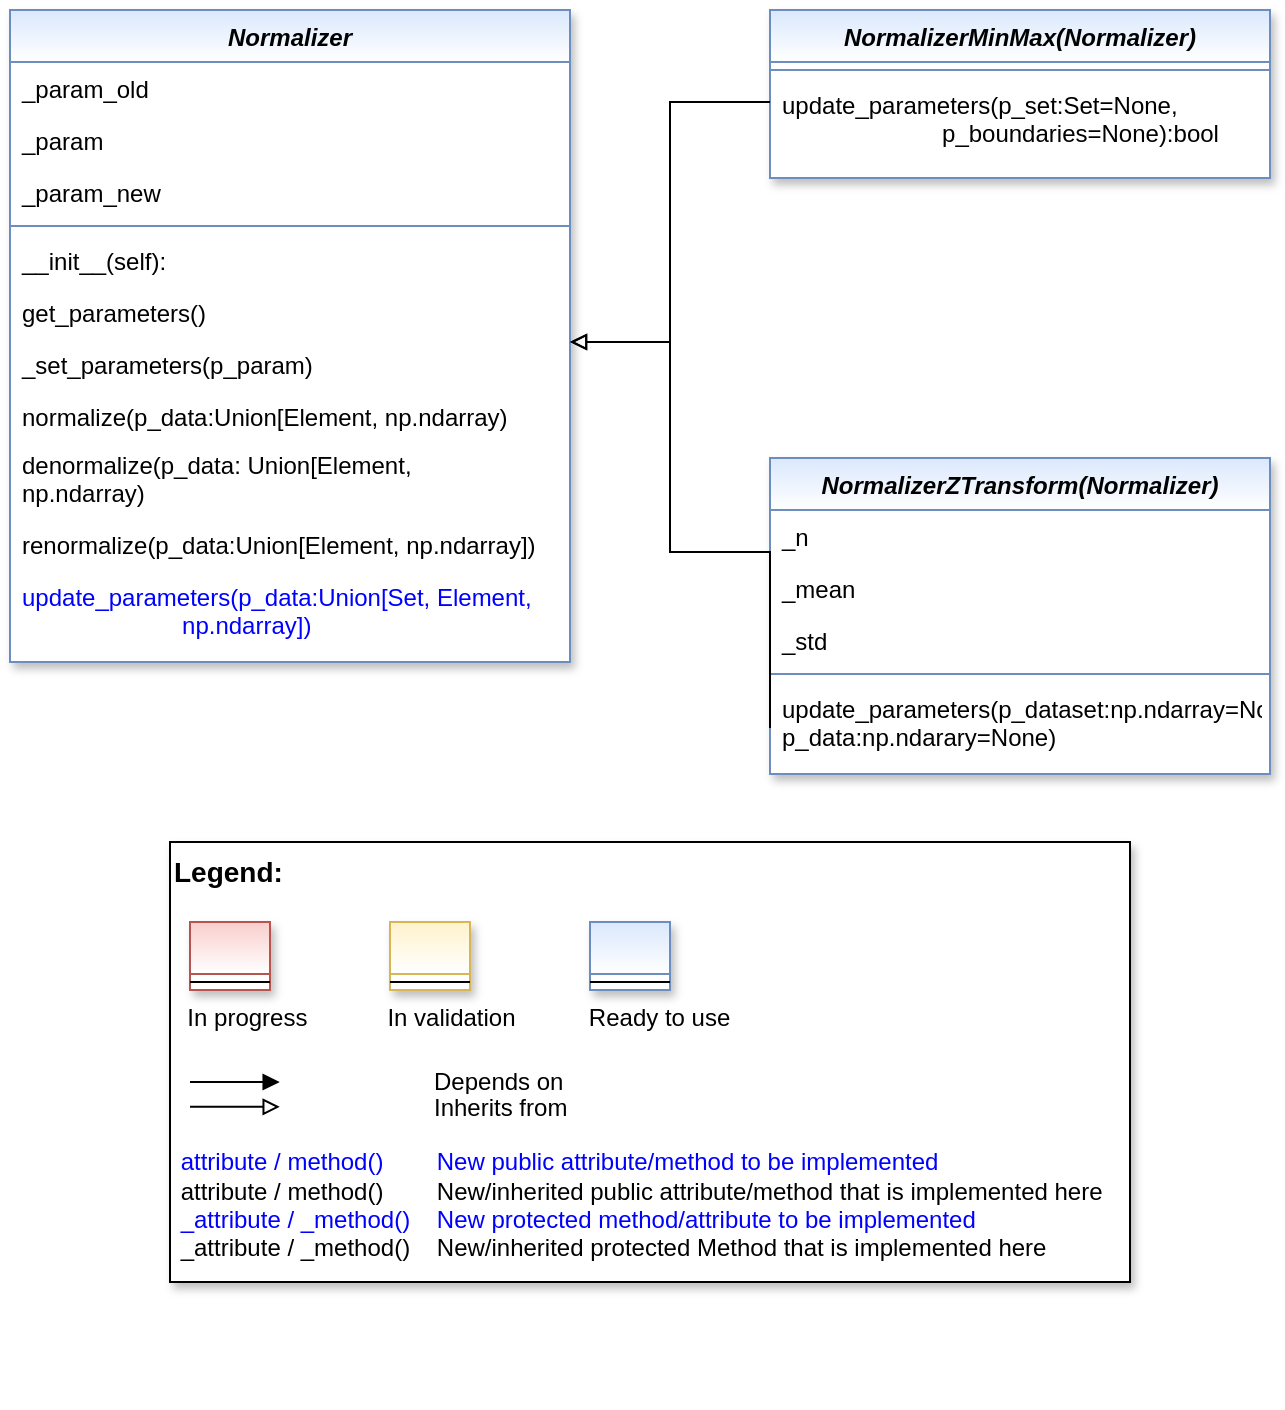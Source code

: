 <mxfile version="20.3.0" type="device"><diagram id="C5RBs43oDa-KdzZeNtuy" name="Page-1"><mxGraphModel dx="1378" dy="905" grid="1" gridSize="10" guides="1" tooltips="1" connect="1" arrows="1" fold="1" page="1" pageScale="1" pageWidth="827" pageHeight="1169" math="0" shadow="0"><root><mxCell id="WIyWlLk6GJQsqaUBKTNV-0"/><mxCell id="WIyWlLk6GJQsqaUBKTNV-1" parent="WIyWlLk6GJQsqaUBKTNV-0"/><mxCell id="zkfFHV4jXpPFQw0GAbJ--0" value="Normalizer" style="swimlane;fontStyle=3;align=center;verticalAlign=top;childLayout=stackLayout;horizontal=1;startSize=26;horizontalStack=0;resizeParent=1;resizeLast=0;collapsible=1;marginBottom=0;rounded=0;shadow=1;strokeWidth=1;fillColor=#dae8fc;strokeColor=#6c8ebf;gradientColor=#FFFFFF;swimlaneFillColor=#FFFFFF;" parent="WIyWlLk6GJQsqaUBKTNV-1" vertex="1"><mxGeometry x="80" y="84" width="280" height="326" as="geometry"><mxRectangle x="230" y="140" width="160" height="26" as="alternateBounds"/></mxGeometry></mxCell><mxCell id="zkfFHV4jXpPFQw0GAbJ--3" value="_param_old" style="text;align=left;verticalAlign=top;spacingLeft=4;spacingRight=4;overflow=hidden;rotatable=0;points=[[0,0.5],[1,0.5]];portConstraint=eastwest;rounded=0;shadow=0;html=0;" parent="zkfFHV4jXpPFQw0GAbJ--0" vertex="1"><mxGeometry y="26" width="280" height="26" as="geometry"/></mxCell><mxCell id="eLnOqRD9iw0-AsLMPfdM-3" value="_param" style="text;align=left;verticalAlign=top;spacingLeft=4;spacingRight=4;overflow=hidden;rotatable=0;points=[[0,0.5],[1,0.5]];portConstraint=eastwest;rounded=0;shadow=0;html=0;" parent="zkfFHV4jXpPFQw0GAbJ--0" vertex="1"><mxGeometry y="52" width="280" height="26" as="geometry"/></mxCell><mxCell id="NOGOSVl_g-RIHEhjTQcU-0" value="_param_new" style="text;align=left;verticalAlign=top;spacingLeft=4;spacingRight=4;overflow=hidden;rotatable=0;points=[[0,0.5],[1,0.5]];portConstraint=eastwest;rounded=0;shadow=0;html=0;" parent="zkfFHV4jXpPFQw0GAbJ--0" vertex="1"><mxGeometry y="78" width="280" height="26" as="geometry"/></mxCell><mxCell id="zkfFHV4jXpPFQw0GAbJ--4" value="" style="line;html=1;strokeWidth=1;align=left;verticalAlign=middle;spacingTop=-1;spacingLeft=3;spacingRight=3;rotatable=0;labelPosition=right;points=[];portConstraint=eastwest;fillColor=#dae8fc;strokeColor=#6c8ebf;gradientColor=#FFFFFF;" parent="zkfFHV4jXpPFQw0GAbJ--0" vertex="1"><mxGeometry y="104" width="280" height="8" as="geometry"/></mxCell><mxCell id="8zqGU7UVI0wgR4KLh-GC-10" value="__init__(self):" style="text;align=left;verticalAlign=top;spacingLeft=4;spacingRight=4;overflow=hidden;rotatable=0;points=[[0,0.5],[1,0.5]];portConstraint=eastwest;" parent="zkfFHV4jXpPFQw0GAbJ--0" vertex="1"><mxGeometry y="112" width="280" height="26" as="geometry"/></mxCell><mxCell id="8zqGU7UVI0wgR4KLh-GC-9" value="get_parameters()" style="text;align=left;verticalAlign=top;spacingLeft=4;spacingRight=4;overflow=hidden;rotatable=0;points=[[0,0.5],[1,0.5]];portConstraint=eastwest;" parent="zkfFHV4jXpPFQw0GAbJ--0" vertex="1"><mxGeometry y="138" width="280" height="26" as="geometry"/></mxCell><mxCell id="eLnOqRD9iw0-AsLMPfdM-6" value="_set_parameters(p_param)" style="text;align=left;verticalAlign=top;spacingLeft=4;spacingRight=4;overflow=hidden;rotatable=0;points=[[0,0.5],[1,0.5]];portConstraint=eastwest;fontColor=#000000;" parent="zkfFHV4jXpPFQw0GAbJ--0" vertex="1"><mxGeometry y="164" width="280" height="26" as="geometry"/></mxCell><mxCell id="zkfFHV4jXpPFQw0GAbJ--5" value="normalize(p_data:Union[Element, np.ndarray)" style="text;align=left;verticalAlign=top;spacingLeft=4;spacingRight=4;overflow=hidden;rotatable=0;points=[[0,0.5],[1,0.5]];portConstraint=eastwest;whiteSpace=wrap;" parent="zkfFHV4jXpPFQw0GAbJ--0" vertex="1"><mxGeometry y="190" width="280" height="24" as="geometry"/></mxCell><mxCell id="8zqGU7UVI0wgR4KLh-GC-7" value="denormalize(p_data: Union[Element,                      np.ndarray)" style="text;align=left;verticalAlign=top;spacingLeft=4;spacingRight=4;overflow=hidden;rotatable=0;points=[[0,0.5],[1,0.5]];portConstraint=eastwest;whiteSpace=wrap;" parent="zkfFHV4jXpPFQw0GAbJ--0" vertex="1"><mxGeometry y="214" width="280" height="40" as="geometry"/></mxCell><mxCell id="eLnOqRD9iw0-AsLMPfdM-4" value="renormalize(p_data:Union[Element, np.ndarray])" style="text;align=left;verticalAlign=top;spacingLeft=4;spacingRight=4;overflow=hidden;rotatable=0;points=[[0,0.5],[1,0.5]];portConstraint=eastwest;fontColor=#000000;" parent="zkfFHV4jXpPFQw0GAbJ--0" vertex="1"><mxGeometry y="254" width="280" height="26" as="geometry"/></mxCell><mxCell id="eLnOqRD9iw0-AsLMPfdM-5" value="update_parameters(p_data:Union[Set, Element,                         np.ndarray])" style="text;align=left;verticalAlign=top;spacingLeft=4;spacingRight=4;overflow=hidden;rotatable=0;points=[[0,0.5],[1,0.5]];portConstraint=eastwest;fontColor=#0000FF;whiteSpace=wrap;" parent="zkfFHV4jXpPFQw0GAbJ--0" vertex="1"><mxGeometry y="280" width="280" height="44" as="geometry"/></mxCell><mxCell id="8zqGU7UVI0wgR4KLh-GC-14" value="NormalizerMinMax(Normalizer)" style="swimlane;fontStyle=3;align=center;verticalAlign=top;childLayout=stackLayout;horizontal=1;startSize=26;horizontalStack=0;resizeParent=1;resizeLast=0;collapsible=1;marginBottom=0;rounded=0;shadow=1;strokeWidth=1;fillColor=#dae8fc;strokeColor=#6c8ebf;gradientColor=#FFFFFF;swimlaneFillColor=#FFFFFF;" parent="WIyWlLk6GJQsqaUBKTNV-1" vertex="1"><mxGeometry x="460" y="84" width="250" height="84" as="geometry"><mxRectangle x="230" y="140" width="160" height="26" as="alternateBounds"/></mxGeometry></mxCell><mxCell id="8zqGU7UVI0wgR4KLh-GC-18" value="" style="line;html=1;strokeWidth=1;align=left;verticalAlign=middle;spacingTop=-1;spacingLeft=3;spacingRight=3;rotatable=0;labelPosition=right;points=[];portConstraint=eastwest;fillColor=#dae8fc;strokeColor=#6c8ebf;" parent="8zqGU7UVI0wgR4KLh-GC-14" vertex="1"><mxGeometry y="26" width="250" height="8" as="geometry"/></mxCell><mxCell id="eLnOqRD9iw0-AsLMPfdM-7" value="update_parameters(p_set:Set=None,                         p_boundaries=None):bool" style="text;align=left;verticalAlign=top;spacingLeft=4;spacingRight=4;overflow=hidden;rotatable=0;points=[[0,0.5],[1,0.5]];portConstraint=eastwest;fontColor=#000000;whiteSpace=wrap;" parent="8zqGU7UVI0wgR4KLh-GC-14" vertex="1"><mxGeometry y="34" width="250" height="50" as="geometry"/></mxCell><mxCell id="eLnOqRD9iw0-AsLMPfdM-9" value="" style="edgeStyle=orthogonalEdgeStyle;rounded=0;orthogonalLoop=1;jettySize=auto;html=1;fontColor=#000000;endArrow=block;endFill=0;" parent="WIyWlLk6GJQsqaUBKTNV-1" source="8zqGU7UVI0wgR4KLh-GC-14" edge="1"><mxGeometry relative="1" as="geometry"><mxPoint x="460" y="157" as="sourcePoint"/><Array as="points"><mxPoint x="410" y="130"/><mxPoint x="410" y="250"/></Array><mxPoint x="360" y="250" as="targetPoint"/></mxGeometry></mxCell><mxCell id="eLnOqRD9iw0-AsLMPfdM-11" value="NormalizerZTransform(Normalizer)" style="swimlane;fontStyle=3;align=center;verticalAlign=top;childLayout=stackLayout;horizontal=1;startSize=26;horizontalStack=0;resizeParent=1;resizeLast=0;collapsible=1;marginBottom=0;rounded=0;shadow=1;strokeWidth=1;fillColor=#dae8fc;strokeColor=#6c8ebf;gradientColor=#FFFFFF;swimlaneFillColor=#FFFFFF;" parent="WIyWlLk6GJQsqaUBKTNV-1" vertex="1"><mxGeometry x="460" y="308" width="250" height="158" as="geometry"><mxRectangle x="230" y="140" width="160" height="26" as="alternateBounds"/></mxGeometry></mxCell><mxCell id="891qt0SuI9zQc2h_4-1D-0" value="_n" style="text;align=left;verticalAlign=top;spacingLeft=4;spacingRight=4;overflow=hidden;rotatable=0;points=[[0,0.5],[1,0.5]];portConstraint=eastwest;rounded=0;shadow=0;html=0;" parent="eLnOqRD9iw0-AsLMPfdM-11" vertex="1"><mxGeometry y="26" width="250" height="26" as="geometry"/></mxCell><mxCell id="891qt0SuI9zQc2h_4-1D-1" value="_mean" style="text;align=left;verticalAlign=top;spacingLeft=4;spacingRight=4;overflow=hidden;rotatable=0;points=[[0,0.5],[1,0.5]];portConstraint=eastwest;rounded=0;shadow=0;html=0;" parent="eLnOqRD9iw0-AsLMPfdM-11" vertex="1"><mxGeometry y="52" width="250" height="26" as="geometry"/></mxCell><mxCell id="891qt0SuI9zQc2h_4-1D-3" value="_std" style="text;align=left;verticalAlign=top;spacingLeft=4;spacingRight=4;overflow=hidden;rotatable=0;points=[[0,0.5],[1,0.5]];portConstraint=eastwest;rounded=0;shadow=0;html=0;" parent="eLnOqRD9iw0-AsLMPfdM-11" vertex="1"><mxGeometry y="78" width="250" height="26" as="geometry"/></mxCell><mxCell id="eLnOqRD9iw0-AsLMPfdM-14" value="" style="line;html=1;strokeWidth=1;align=left;verticalAlign=middle;spacingTop=-1;spacingLeft=3;spacingRight=3;rotatable=0;labelPosition=right;points=[];portConstraint=eastwest;fillColor=#dae8fc;strokeColor=#6c8ebf;gradientColor=#FFFFFF;" parent="eLnOqRD9iw0-AsLMPfdM-11" vertex="1"><mxGeometry y="104" width="250" height="8" as="geometry"/></mxCell><mxCell id="eLnOqRD9iw0-AsLMPfdM-18" value="update_parameters(p_dataset:np.ndarray=None, p_data:np.ndarary=None)" style="text;align=left;verticalAlign=top;spacingLeft=4;spacingRight=4;overflow=hidden;rotatable=0;points=[[0,0.5],[1,0.5]];portConstraint=eastwest;fontColor=#000000;whiteSpace=wrap;" parent="eLnOqRD9iw0-AsLMPfdM-11" vertex="1"><mxGeometry y="112" width="250" height="46" as="geometry"/></mxCell><mxCell id="eLnOqRD9iw0-AsLMPfdM-20" value="" style="edgeStyle=orthogonalEdgeStyle;rounded=0;orthogonalLoop=1;jettySize=auto;html=1;fontColor=#000000;endArrow=block;endFill=0;exitX=0;exitY=0.5;exitDx=0;exitDy=0;" parent="WIyWlLk6GJQsqaUBKTNV-1" source="eLnOqRD9iw0-AsLMPfdM-18" edge="1"><mxGeometry relative="1" as="geometry"><mxPoint x="460" y="442" as="sourcePoint"/><Array as="points"><mxPoint x="410" y="355"/><mxPoint x="410" y="250"/></Array><mxPoint x="360" y="250" as="targetPoint"/></mxGeometry></mxCell><mxCell id="3frp60s40n5bYwkhFthx-0" value="" style="group" parent="WIyWlLk6GJQsqaUBKTNV-1" vertex="1" connectable="0"><mxGeometry x="160" y="500" width="480" height="220" as="geometry"/></mxCell><mxCell id="3frp60s40n5bYwkhFthx-1" value="&lt;font color=&quot;#000000&quot; size=&quot;1&quot;&gt;&lt;b style=&quot;font-size: 14px&quot;&gt;Legend:&lt;br&gt;&lt;/b&gt;&lt;/font&gt;&lt;br&gt;&lt;br&gt;&lt;br&gt;&lt;font color=&quot;#0000ff&quot; style=&quot;font-size: 6px&quot;&gt;&lt;br&gt;&lt;/font&gt;&lt;span style=&quot;color: rgb(0 , 0 , 0)&quot;&gt;&lt;font style=&quot;font-size: 4px&quot;&gt;&amp;nbsp; &amp;nbsp;&lt;/font&gt;&amp;nbsp;In progress&amp;nbsp; &amp;nbsp; &amp;nbsp; &amp;nbsp; &amp;nbsp; &amp;nbsp; In validation&amp;nbsp; &amp;nbsp; &amp;nbsp; &amp;nbsp; &amp;nbsp; &amp;nbsp;Ready to use&lt;/span&gt;&lt;font color=&quot;#000000&quot;&gt;&amp;nbsp;&lt;br&gt;&lt;/font&gt;&lt;font color=&quot;#0000ff&quot;&gt;&lt;br&gt;&lt;br&gt;&lt;br&gt;&lt;br&gt;&amp;nbsp;attribute / method()&amp;nbsp; &amp;nbsp; &amp;nbsp; &amp;nbsp; New public attribute/method to be implemented&lt;/font&gt;&lt;br&gt;&lt;font color=&quot;#000000&quot;&gt;&amp;nbsp;&lt;/font&gt;&lt;font color=&quot;#000000&quot;&gt;attribute / method()&lt;span&gt;&#9;&lt;/span&gt;&amp;nbsp; &amp;nbsp; &amp;nbsp; &amp;nbsp;New/inherited public attribute/method that is implemented here&lt;br&gt;&lt;/font&gt;&lt;font color=&quot;#0000ff&quot;&gt;&amp;nbsp;_attribute /&amp;nbsp;&lt;/font&gt;&lt;font color=&quot;#0000ff&quot;&gt;_method()&amp;nbsp; &amp;nbsp; New protected method/attribute to be implemented&lt;/font&gt;&lt;br&gt;&lt;font color=&quot;#000000&quot;&gt;&amp;nbsp;_attribute / _method()&amp;nbsp; &amp;nbsp; New/inherited protected Method that is implemented here&lt;br&gt;&lt;/font&gt;&lt;font color=&quot;#000000&quot;&gt;&lt;br&gt;&lt;br&gt;&lt;br&gt;&lt;br&gt;&lt;br&gt;&lt;/font&gt;" style="text;html=1;align=left;verticalAlign=top;whiteSpace=wrap;rounded=0;fontColor=#006600;strokeColor=#000000;shadow=1;fillColor=#ffffff;" parent="3frp60s40n5bYwkhFthx-0" vertex="1"><mxGeometry width="480" height="220" as="geometry"/></mxCell><mxCell id="3frp60s40n5bYwkhFthx-2" value="Depends on" style="endArrow=block;html=1;labelPosition=right;verticalLabelPosition=middle;align=left;verticalAlign=middle;endFill=1;fontSize=12;" parent="3frp60s40n5bYwkhFthx-0" edge="1"><mxGeometry x="-1590" y="-2180" width="50" height="50" as="geometry"><mxPoint x="10.0" y="120.003" as="sourcePoint"/><mxPoint x="54.848" y="120.003" as="targetPoint"/><mxPoint x="98" as="offset"/><Array as="points"><mxPoint x="30" y="120"/></Array></mxGeometry></mxCell><mxCell id="3frp60s40n5bYwkhFthx-3" value="Inherits from" style="endArrow=block;html=1;labelPosition=right;verticalLabelPosition=middle;align=left;verticalAlign=middle;endFill=0;fontSize=12;" parent="3frp60s40n5bYwkhFthx-0" edge="1"><mxGeometry x="-1590" y="-2180" width="50" height="50" as="geometry"><mxPoint x="10.0" y="132.385" as="sourcePoint"/><mxPoint x="54.848" y="132.385" as="targetPoint"/><mxPoint x="98" y="1" as="offset"/></mxGeometry></mxCell><mxCell id="3frp60s40n5bYwkhFthx-4" value="" style="swimlane;fontStyle=3;align=center;verticalAlign=top;childLayout=stackLayout;horizontal=1;startSize=26;horizontalStack=0;resizeParent=1;resizeLast=0;collapsible=1;marginBottom=0;rounded=0;shadow=1;strokeWidth=1;fillColor=#f8cecc;strokeColor=#b85450;gradientColor=#ffffff;swimlaneFillColor=#ffffff;" parent="3frp60s40n5bYwkhFthx-0" vertex="1"><mxGeometry x="10" y="40" width="40" height="34" as="geometry"><mxRectangle x="230" y="140" width="160" height="26" as="alternateBounds"/></mxGeometry></mxCell><mxCell id="3frp60s40n5bYwkhFthx-5" value="" style="line;html=1;strokeWidth=1;align=left;verticalAlign=middle;spacingTop=-1;spacingLeft=3;spacingRight=3;rotatable=0;labelPosition=right;points=[];portConstraint=eastwest;" parent="3frp60s40n5bYwkhFthx-4" vertex="1"><mxGeometry y="26" width="40" height="8" as="geometry"/></mxCell><mxCell id="3frp60s40n5bYwkhFthx-6" value="" style="swimlane;fontStyle=3;align=center;verticalAlign=top;childLayout=stackLayout;horizontal=1;startSize=26;horizontalStack=0;resizeParent=1;resizeLast=0;collapsible=1;marginBottom=0;rounded=0;shadow=1;strokeWidth=1;fillColor=#fff2cc;strokeColor=#d6b656;gradientColor=#ffffff;swimlaneFillColor=#ffffff;" parent="3frp60s40n5bYwkhFthx-0" vertex="1"><mxGeometry x="110" y="40" width="40" height="34" as="geometry"><mxRectangle x="230" y="140" width="160" height="26" as="alternateBounds"/></mxGeometry></mxCell><mxCell id="3frp60s40n5bYwkhFthx-7" value="" style="line;html=1;strokeWidth=1;align=left;verticalAlign=middle;spacingTop=-1;spacingLeft=3;spacingRight=3;rotatable=0;labelPosition=right;points=[];portConstraint=eastwest;" parent="3frp60s40n5bYwkhFthx-6" vertex="1"><mxGeometry y="26" width="40" height="8" as="geometry"/></mxCell><mxCell id="3frp60s40n5bYwkhFthx-8" value="" style="swimlane;fontStyle=3;align=center;verticalAlign=top;childLayout=stackLayout;horizontal=1;startSize=26;horizontalStack=0;resizeParent=1;resizeLast=0;collapsible=1;marginBottom=0;rounded=0;shadow=1;strokeWidth=1;fillColor=#dae8fc;strokeColor=#6c8ebf;gradientColor=#ffffff;swimlaneFillColor=#ffffff;" parent="3frp60s40n5bYwkhFthx-0" vertex="1"><mxGeometry x="210" y="40" width="40" height="34" as="geometry"><mxRectangle x="230" y="140" width="160" height="26" as="alternateBounds"/></mxGeometry></mxCell><mxCell id="3frp60s40n5bYwkhFthx-9" value="" style="line;html=1;strokeWidth=1;align=left;verticalAlign=middle;spacingTop=-1;spacingLeft=3;spacingRight=3;rotatable=0;labelPosition=right;points=[];portConstraint=eastwest;" parent="3frp60s40n5bYwkhFthx-8" vertex="1"><mxGeometry y="26" width="40" height="8" as="geometry"/></mxCell></root></mxGraphModel></diagram></mxfile>